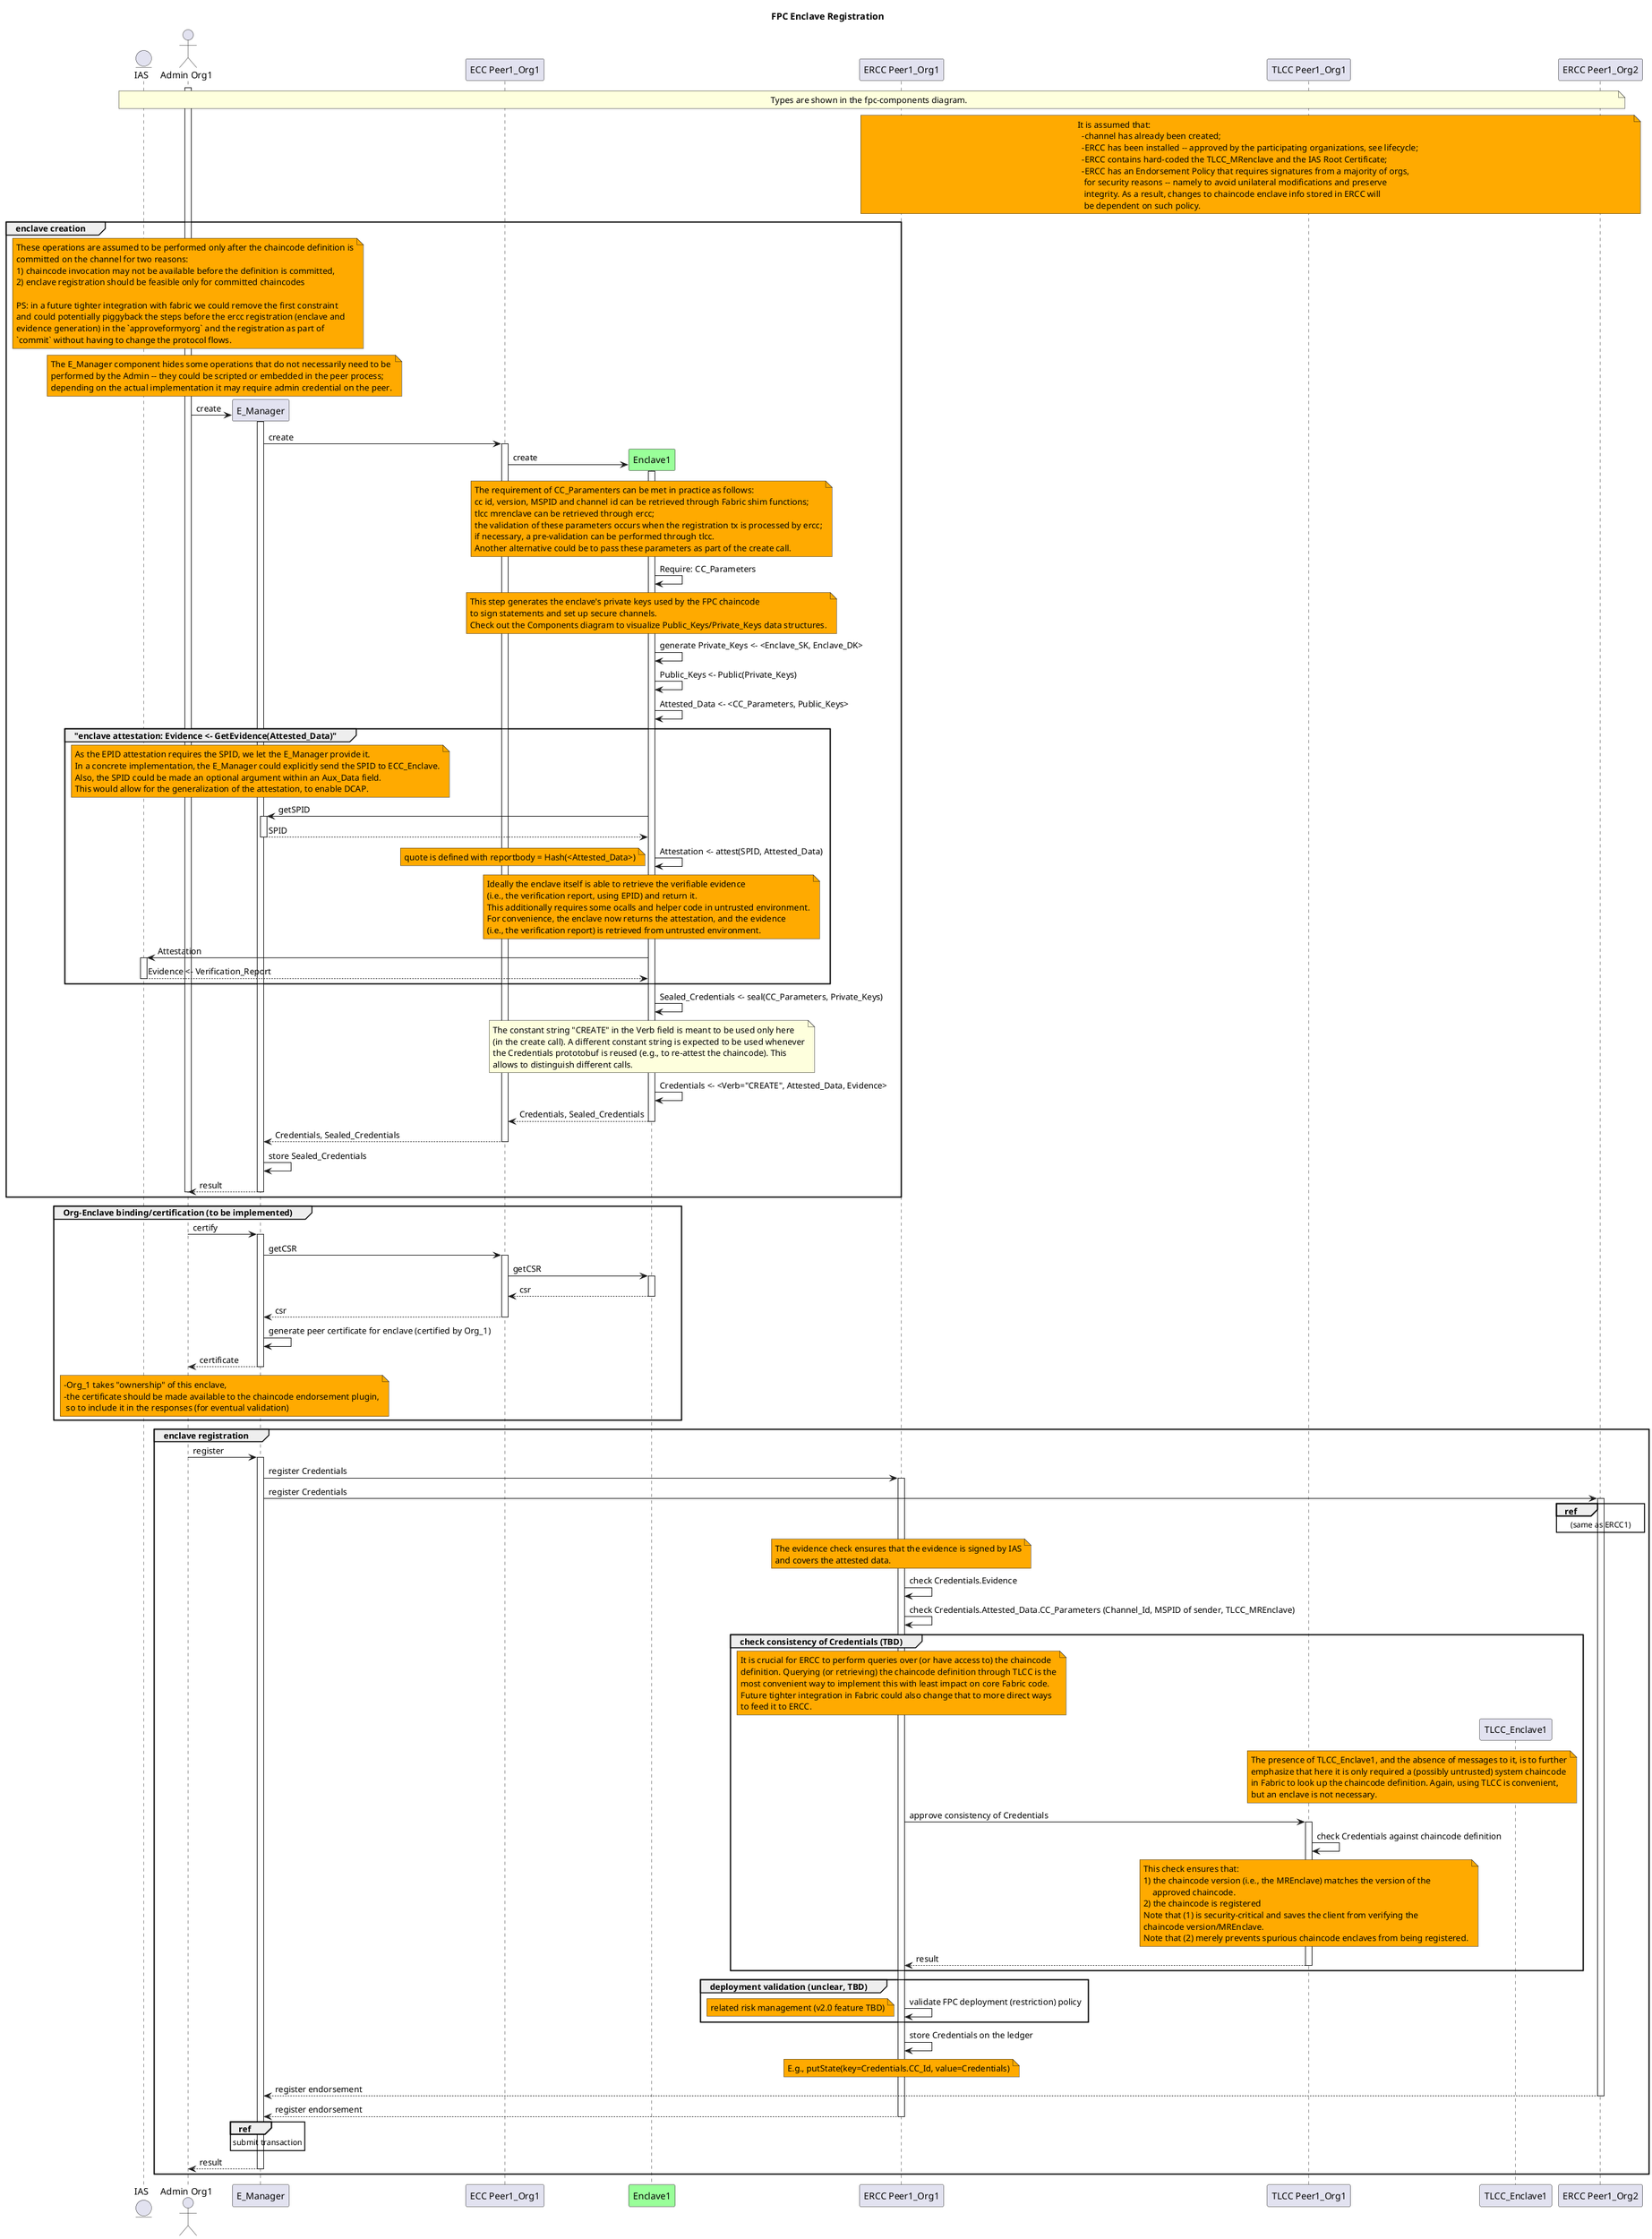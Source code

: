 /'
    Copyright 2020 Intel Corporation
    Copyright IBM Corp. All Rights Reserved.

    SPDX-License-Identifier: Apache-2.0
'/

@startuml

title FPC Enclave Registration

actor "Admin Org1" as Admin order 10
participant "ECC Peer1_Org1" as ECC1 order 20
participant "ERCC Peer1_Org1" as ERCC1 order 40
participant "ERCC Peer1_Org2" as ERCC2 order 50

entity IAS order 1

note over IAS, ERCC2
Types are shown in the fpc-components diagram.
end note

note over ERCC1, ERCC2 #FFaa00
  It is assumed that:
    -channel has already been created;
    -ERCC has been installed -- approved by the participating organizations, see lifecycle;
    -ERCC contains hard-coded the TLCC_MRenclave and the IAS Root Certificate;
    -ERCC has an Endorsement Policy that requires signatures from a majority of orgs,
     for security reasons -- namely to avoid unilateral modifications and preserve
     integrity. As a result, changes to chaincode enclave info stored in ERCC will
     be dependent on such policy.
end note

group enclave creation
  activate Admin

  note over Admin #FFaa00
    These operations are assumed to be performed only after the chaincode definition is
    committed on the channel for two reasons:
    1) chaincode invocation may not be available before the definition is committed,
    2) enclave registration should be feasible only for committed chaincodes

    PS: in a future tighter integration with fabric we could remove the first constraint
    and could potentially piggyback the steps before the ercc registration (enclave and
    evidence generation) in the `approveformyorg` and the registration as part of
    `commit` without having to change the protocol flows.
  end note

  create E_Manager order 15

  note over Admin, E_Manager #FFaa00
    The E_Manager component hides some operations that do not necessarily need to be
    performed by the Admin -- they could be scripted or embedded in the peer process;
    depending on the actual implementation it may require admin credential on the peer.
  end note

  Admin -> E_Manager ++: create

  E_Manager -> ECC1 ++: create

  create Enclave1 order 30 #99FF99
  ECC1 -> Enclave1 ++: create

  note over Enclave1 #FFaa00
    The requirement of CC_Paramenters can be met in practice as follows:
    cc id, version, MSPID and channel id can be retrieved through Fabric shim functions;
    tlcc mrenclave can be retrieved through ercc;
    the validation of these parameters occurs when the registration tx is processed by ercc;
    if necessary, a pre-validation can be performed through tlcc.
    Another alternative could be to pass these parameters as part of the create call.
  end note
  Enclave1 -> Enclave1: Require: CC_Parameters

  note over Enclave1 #FFaa00
    This step generates the enclave's private keys used by the FPC chaincode
    to sign statements and set up secure channels.
    Check out the Components diagram to visualize Public_Keys/Private_Keys data structures.
  end note
  Enclave1 -> Enclave1 : generate Private_Keys <- <Enclave_SK, Enclave_DK>
  Enclave1 -> Enclave1 : Public_Keys <- Public(Private_Keys)

  Enclave1 -> Enclave1 : Attested_Data <- <CC_Parameters, Public_Keys>

group "enclave attestation: Evidence <- GetEvidence(Attested_Data)"
  note over E_Manager #FFaa00
    As the EPID attestation requires the SPID, we let the E_Manager provide it.
    In a concrete implementation, the E_Manager could explicitly send the SPID to ECC_Enclave.
    Also, the SPID could be made an optional argument within an Aux_Data field.
    This would allow for the generalization of the attestation, to enable DCAP.
  end note
  Enclave1-> E_Manager ++: getSPID
  return SPID

  Enclave1 -> Enclave1 : Attestation <- attest(SPID, Attested_Data)
  note left #FFaa00
    quote is defined with reportbody = Hash(<Attested_Data>)
  end note

  note over Enclave1 #FFaa00
    Ideally the enclave itself is able to retrieve the verifiable evidence
    (i.e., the verification report, using EPID) and return it.
    This additionally requires some ocalls and helper code in untrusted environment.
    For convenience, the enclave now returns the attestation, and the evidence
    (i.e., the verification report) is retrieved from untrusted environment.
  end note
  Enclave1 -> IAS ++: Attestation
  return Evidence <- Verification_Report
end group

  Enclave1 -> Enclave1 : Sealed_Credentials <- seal(CC_Parameters, Private_Keys)

  note over Enclave1
    The constant string "CREATE" in the Verb field is meant to be used only here
    (in the create call). A different constant string is expected to be used whenever
    the Credentials prototobuf is reused (e.g., to re-attest the chaincode). This
    allows to distinguish different calls. 
  end note
  Enclave1 -> Enclave1 : Credentials <- <Verb="CREATE", Attested_Data, Evidence>
  return Credentials, Sealed_Credentials

  return Credentials, Sealed_Credentials

  E_Manager -> E_Manager : store Sealed_Credentials

  return result /' Admin -> E_Manager '/

  deactivate Admin

end

group Org-Enclave binding/certification (to be implemented)
  Admin -> E_Manager ++: certify
  E_Manager -> ECC1 ++: getCSR
  ECC1 -> Enclave1 ++: getCSR
  return csr /' ECC1 -> Enclave1 '/
  return csr /' E_Manager -> ECC1 '/
  E_Manager -> E_Manager : generate peer certificate for enclave (certified by Org_1)
  return certificate
  note over Admin, E_Manager #FFaa00
    -Org_1 takes "ownership" of this enclave,
    -the certificate should be made available to the chaincode endorsement plugin,
     so to include it in the responses (for eventual validation) 
  end note
end group

group enclave registration
  activate Admin
  Admin -> E_Manager ++: register
  E_Manager -> ERCC1 ++: register Credentials
  E_Manager -> ERCC2 : register Credentials

  ref over ERCC2
    (same as ERCC1)
  end ref
  activate ERCC2

  note over ERCC1 #FFaa00
    The evidence check ensures that the evidence is signed by IAS
    and covers the attested data.
  end note
  ERCC1 -> ERCC1 : check Credentials.Evidence
  ERCC1 -> ERCC1 : check Credentials.Attested_Data.CC_Parameters (Channel_Id, MSPID of sender, TLCC_MREnclave)

  group check consistency of Credentials (TBD)
    note over ERCC1 #FFaa00
        It is crucial for ERCC to perform queries over (or have access to) the chaincode
        definition. Querying (or retrieving) the chaincode definition through TLCC is the
        most convenient way to implement this with least impact on core Fabric code.
        Future tighter integration in Fabric could also change that to more direct ways
        to feed it to ERCC.
    end note

    create "TLCC Peer1_Org1" as TLCC1 order 45
    create "TLCC_Enclave1" as TLCC_Enclave1 order 46
    TLCC1 -[hidden]> TLCC_Enclave1: hidden
    note over TLCC1, TLCC_Enclave1 #FFaa00
        The presence of TLCC_Enclave1, and the absence of messages to it, is to further
        emphasize that here it is only required a (possibly untrusted) system chaincode
        in Fabric to look up the chaincode definition. Again, using TLCC is convenient,
        but an enclave is not necessary.
    end note

    ERCC1 -> TLCC1  ++: approve consistency of Credentials


    TLCC1 -> TLCC1    : check Credentials against chaincode definition
    note over TLCC1 #FFaa00
        This check ensures that:
        1) the chaincode version (i.e., the MREnclave) matches the version of the
            approved chaincode.
        2) the chaincode is registered
        Note that (1) is security-critical and saves the client from verifying the
        chaincode version/MREnclave.
        Note that (2) merely prevents spurious chaincode enclaves from being registered.
    end note
    return result
  end group

  group deployment validation (unclear, TBD)
    ERCC1 -> ERCC1 : validate FPC deployment (restriction) policy
    note left #FFaa00
      related risk management (v2.0 feature TBD)
    end note
  end group

  ERCC1 -> ERCC1 : store Credentials on the ledger
  note over ERCC1 #FFaa00
  E.g., putState(key=Credentials.CC_Id, value=Credentials)
  end note

  return register endorsement /' E_Manager -> ERCC2 '/

  return register endorsement /' E_Manager -> ERCC1 '/

  ref over E_Manager
    submit transaction
  end ref

  return result

  deactivate Admin

end

@enduml
